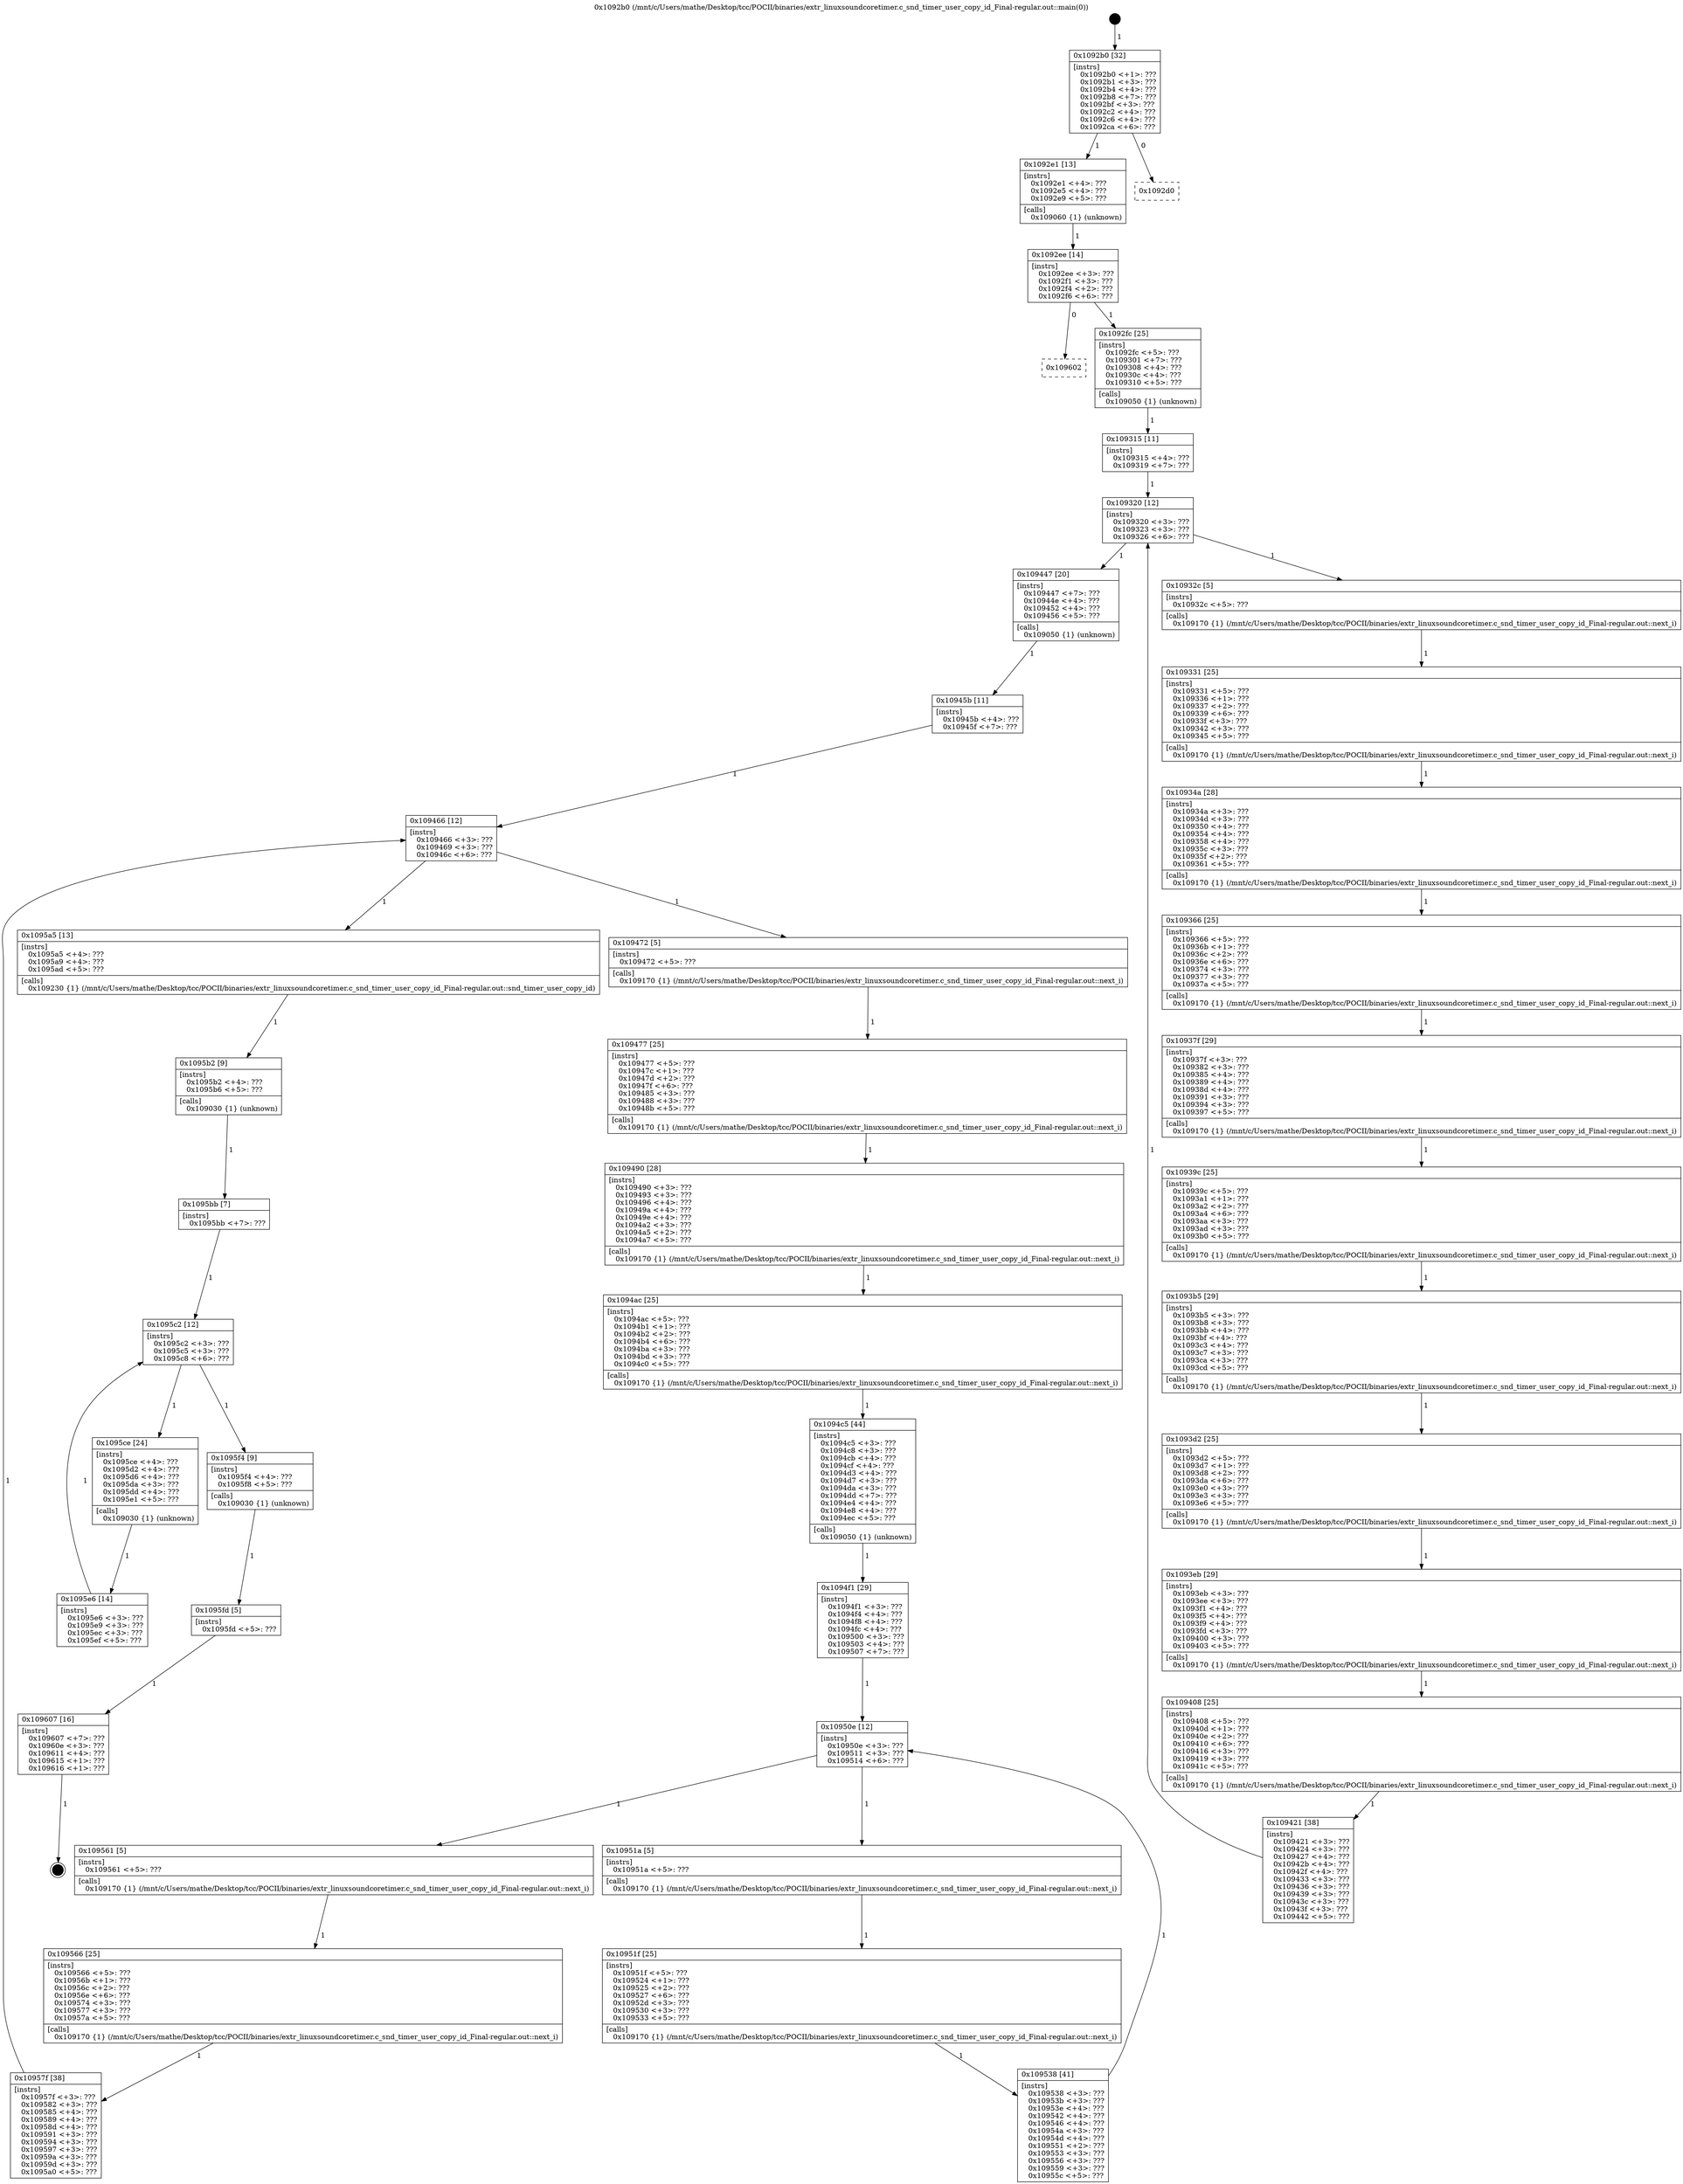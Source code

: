 digraph "0x1092b0" {
  label = "0x1092b0 (/mnt/c/Users/mathe/Desktop/tcc/POCII/binaries/extr_linuxsoundcoretimer.c_snd_timer_user_copy_id_Final-regular.out::main(0))"
  labelloc = "t"
  node[shape=record]

  Entry [label="",width=0.3,height=0.3,shape=circle,fillcolor=black,style=filled]
  "0x1092b0" [label="{
     0x1092b0 [32]\l
     | [instrs]\l
     &nbsp;&nbsp;0x1092b0 \<+1\>: ???\l
     &nbsp;&nbsp;0x1092b1 \<+3\>: ???\l
     &nbsp;&nbsp;0x1092b4 \<+4\>: ???\l
     &nbsp;&nbsp;0x1092b8 \<+7\>: ???\l
     &nbsp;&nbsp;0x1092bf \<+3\>: ???\l
     &nbsp;&nbsp;0x1092c2 \<+4\>: ???\l
     &nbsp;&nbsp;0x1092c6 \<+4\>: ???\l
     &nbsp;&nbsp;0x1092ca \<+6\>: ???\l
  }"]
  "0x1092e1" [label="{
     0x1092e1 [13]\l
     | [instrs]\l
     &nbsp;&nbsp;0x1092e1 \<+4\>: ???\l
     &nbsp;&nbsp;0x1092e5 \<+4\>: ???\l
     &nbsp;&nbsp;0x1092e9 \<+5\>: ???\l
     | [calls]\l
     &nbsp;&nbsp;0x109060 \{1\} (unknown)\l
  }"]
  "0x1092d0" [label="{
     0x1092d0\l
  }", style=dashed]
  "0x1092ee" [label="{
     0x1092ee [14]\l
     | [instrs]\l
     &nbsp;&nbsp;0x1092ee \<+3\>: ???\l
     &nbsp;&nbsp;0x1092f1 \<+3\>: ???\l
     &nbsp;&nbsp;0x1092f4 \<+2\>: ???\l
     &nbsp;&nbsp;0x1092f6 \<+6\>: ???\l
  }"]
  "0x109602" [label="{
     0x109602\l
  }", style=dashed]
  "0x1092fc" [label="{
     0x1092fc [25]\l
     | [instrs]\l
     &nbsp;&nbsp;0x1092fc \<+5\>: ???\l
     &nbsp;&nbsp;0x109301 \<+7\>: ???\l
     &nbsp;&nbsp;0x109308 \<+4\>: ???\l
     &nbsp;&nbsp;0x10930c \<+4\>: ???\l
     &nbsp;&nbsp;0x109310 \<+5\>: ???\l
     | [calls]\l
     &nbsp;&nbsp;0x109050 \{1\} (unknown)\l
  }"]
  Exit [label="",width=0.3,height=0.3,shape=circle,fillcolor=black,style=filled,peripheries=2]
  "0x109320" [label="{
     0x109320 [12]\l
     | [instrs]\l
     &nbsp;&nbsp;0x109320 \<+3\>: ???\l
     &nbsp;&nbsp;0x109323 \<+3\>: ???\l
     &nbsp;&nbsp;0x109326 \<+6\>: ???\l
  }"]
  "0x109447" [label="{
     0x109447 [20]\l
     | [instrs]\l
     &nbsp;&nbsp;0x109447 \<+7\>: ???\l
     &nbsp;&nbsp;0x10944e \<+4\>: ???\l
     &nbsp;&nbsp;0x109452 \<+4\>: ???\l
     &nbsp;&nbsp;0x109456 \<+5\>: ???\l
     | [calls]\l
     &nbsp;&nbsp;0x109050 \{1\} (unknown)\l
  }"]
  "0x10932c" [label="{
     0x10932c [5]\l
     | [instrs]\l
     &nbsp;&nbsp;0x10932c \<+5\>: ???\l
     | [calls]\l
     &nbsp;&nbsp;0x109170 \{1\} (/mnt/c/Users/mathe/Desktop/tcc/POCII/binaries/extr_linuxsoundcoretimer.c_snd_timer_user_copy_id_Final-regular.out::next_i)\l
  }"]
  "0x109331" [label="{
     0x109331 [25]\l
     | [instrs]\l
     &nbsp;&nbsp;0x109331 \<+5\>: ???\l
     &nbsp;&nbsp;0x109336 \<+1\>: ???\l
     &nbsp;&nbsp;0x109337 \<+2\>: ???\l
     &nbsp;&nbsp;0x109339 \<+6\>: ???\l
     &nbsp;&nbsp;0x10933f \<+3\>: ???\l
     &nbsp;&nbsp;0x109342 \<+3\>: ???\l
     &nbsp;&nbsp;0x109345 \<+5\>: ???\l
     | [calls]\l
     &nbsp;&nbsp;0x109170 \{1\} (/mnt/c/Users/mathe/Desktop/tcc/POCII/binaries/extr_linuxsoundcoretimer.c_snd_timer_user_copy_id_Final-regular.out::next_i)\l
  }"]
  "0x10934a" [label="{
     0x10934a [28]\l
     | [instrs]\l
     &nbsp;&nbsp;0x10934a \<+3\>: ???\l
     &nbsp;&nbsp;0x10934d \<+3\>: ???\l
     &nbsp;&nbsp;0x109350 \<+4\>: ???\l
     &nbsp;&nbsp;0x109354 \<+4\>: ???\l
     &nbsp;&nbsp;0x109358 \<+4\>: ???\l
     &nbsp;&nbsp;0x10935c \<+3\>: ???\l
     &nbsp;&nbsp;0x10935f \<+2\>: ???\l
     &nbsp;&nbsp;0x109361 \<+5\>: ???\l
     | [calls]\l
     &nbsp;&nbsp;0x109170 \{1\} (/mnt/c/Users/mathe/Desktop/tcc/POCII/binaries/extr_linuxsoundcoretimer.c_snd_timer_user_copy_id_Final-regular.out::next_i)\l
  }"]
  "0x109366" [label="{
     0x109366 [25]\l
     | [instrs]\l
     &nbsp;&nbsp;0x109366 \<+5\>: ???\l
     &nbsp;&nbsp;0x10936b \<+1\>: ???\l
     &nbsp;&nbsp;0x10936c \<+2\>: ???\l
     &nbsp;&nbsp;0x10936e \<+6\>: ???\l
     &nbsp;&nbsp;0x109374 \<+3\>: ???\l
     &nbsp;&nbsp;0x109377 \<+3\>: ???\l
     &nbsp;&nbsp;0x10937a \<+5\>: ???\l
     | [calls]\l
     &nbsp;&nbsp;0x109170 \{1\} (/mnt/c/Users/mathe/Desktop/tcc/POCII/binaries/extr_linuxsoundcoretimer.c_snd_timer_user_copy_id_Final-regular.out::next_i)\l
  }"]
  "0x10937f" [label="{
     0x10937f [29]\l
     | [instrs]\l
     &nbsp;&nbsp;0x10937f \<+3\>: ???\l
     &nbsp;&nbsp;0x109382 \<+3\>: ???\l
     &nbsp;&nbsp;0x109385 \<+4\>: ???\l
     &nbsp;&nbsp;0x109389 \<+4\>: ???\l
     &nbsp;&nbsp;0x10938d \<+4\>: ???\l
     &nbsp;&nbsp;0x109391 \<+3\>: ???\l
     &nbsp;&nbsp;0x109394 \<+3\>: ???\l
     &nbsp;&nbsp;0x109397 \<+5\>: ???\l
     | [calls]\l
     &nbsp;&nbsp;0x109170 \{1\} (/mnt/c/Users/mathe/Desktop/tcc/POCII/binaries/extr_linuxsoundcoretimer.c_snd_timer_user_copy_id_Final-regular.out::next_i)\l
  }"]
  "0x10939c" [label="{
     0x10939c [25]\l
     | [instrs]\l
     &nbsp;&nbsp;0x10939c \<+5\>: ???\l
     &nbsp;&nbsp;0x1093a1 \<+1\>: ???\l
     &nbsp;&nbsp;0x1093a2 \<+2\>: ???\l
     &nbsp;&nbsp;0x1093a4 \<+6\>: ???\l
     &nbsp;&nbsp;0x1093aa \<+3\>: ???\l
     &nbsp;&nbsp;0x1093ad \<+3\>: ???\l
     &nbsp;&nbsp;0x1093b0 \<+5\>: ???\l
     | [calls]\l
     &nbsp;&nbsp;0x109170 \{1\} (/mnt/c/Users/mathe/Desktop/tcc/POCII/binaries/extr_linuxsoundcoretimer.c_snd_timer_user_copy_id_Final-regular.out::next_i)\l
  }"]
  "0x1093b5" [label="{
     0x1093b5 [29]\l
     | [instrs]\l
     &nbsp;&nbsp;0x1093b5 \<+3\>: ???\l
     &nbsp;&nbsp;0x1093b8 \<+3\>: ???\l
     &nbsp;&nbsp;0x1093bb \<+4\>: ???\l
     &nbsp;&nbsp;0x1093bf \<+4\>: ???\l
     &nbsp;&nbsp;0x1093c3 \<+4\>: ???\l
     &nbsp;&nbsp;0x1093c7 \<+3\>: ???\l
     &nbsp;&nbsp;0x1093ca \<+3\>: ???\l
     &nbsp;&nbsp;0x1093cd \<+5\>: ???\l
     | [calls]\l
     &nbsp;&nbsp;0x109170 \{1\} (/mnt/c/Users/mathe/Desktop/tcc/POCII/binaries/extr_linuxsoundcoretimer.c_snd_timer_user_copy_id_Final-regular.out::next_i)\l
  }"]
  "0x1093d2" [label="{
     0x1093d2 [25]\l
     | [instrs]\l
     &nbsp;&nbsp;0x1093d2 \<+5\>: ???\l
     &nbsp;&nbsp;0x1093d7 \<+1\>: ???\l
     &nbsp;&nbsp;0x1093d8 \<+2\>: ???\l
     &nbsp;&nbsp;0x1093da \<+6\>: ???\l
     &nbsp;&nbsp;0x1093e0 \<+3\>: ???\l
     &nbsp;&nbsp;0x1093e3 \<+3\>: ???\l
     &nbsp;&nbsp;0x1093e6 \<+5\>: ???\l
     | [calls]\l
     &nbsp;&nbsp;0x109170 \{1\} (/mnt/c/Users/mathe/Desktop/tcc/POCII/binaries/extr_linuxsoundcoretimer.c_snd_timer_user_copy_id_Final-regular.out::next_i)\l
  }"]
  "0x1093eb" [label="{
     0x1093eb [29]\l
     | [instrs]\l
     &nbsp;&nbsp;0x1093eb \<+3\>: ???\l
     &nbsp;&nbsp;0x1093ee \<+3\>: ???\l
     &nbsp;&nbsp;0x1093f1 \<+4\>: ???\l
     &nbsp;&nbsp;0x1093f5 \<+4\>: ???\l
     &nbsp;&nbsp;0x1093f9 \<+4\>: ???\l
     &nbsp;&nbsp;0x1093fd \<+3\>: ???\l
     &nbsp;&nbsp;0x109400 \<+3\>: ???\l
     &nbsp;&nbsp;0x109403 \<+5\>: ???\l
     | [calls]\l
     &nbsp;&nbsp;0x109170 \{1\} (/mnt/c/Users/mathe/Desktop/tcc/POCII/binaries/extr_linuxsoundcoretimer.c_snd_timer_user_copy_id_Final-regular.out::next_i)\l
  }"]
  "0x109408" [label="{
     0x109408 [25]\l
     | [instrs]\l
     &nbsp;&nbsp;0x109408 \<+5\>: ???\l
     &nbsp;&nbsp;0x10940d \<+1\>: ???\l
     &nbsp;&nbsp;0x10940e \<+2\>: ???\l
     &nbsp;&nbsp;0x109410 \<+6\>: ???\l
     &nbsp;&nbsp;0x109416 \<+3\>: ???\l
     &nbsp;&nbsp;0x109419 \<+3\>: ???\l
     &nbsp;&nbsp;0x10941c \<+5\>: ???\l
     | [calls]\l
     &nbsp;&nbsp;0x109170 \{1\} (/mnt/c/Users/mathe/Desktop/tcc/POCII/binaries/extr_linuxsoundcoretimer.c_snd_timer_user_copy_id_Final-regular.out::next_i)\l
  }"]
  "0x109421" [label="{
     0x109421 [38]\l
     | [instrs]\l
     &nbsp;&nbsp;0x109421 \<+3\>: ???\l
     &nbsp;&nbsp;0x109424 \<+3\>: ???\l
     &nbsp;&nbsp;0x109427 \<+4\>: ???\l
     &nbsp;&nbsp;0x10942b \<+4\>: ???\l
     &nbsp;&nbsp;0x10942f \<+4\>: ???\l
     &nbsp;&nbsp;0x109433 \<+3\>: ???\l
     &nbsp;&nbsp;0x109436 \<+3\>: ???\l
     &nbsp;&nbsp;0x109439 \<+3\>: ???\l
     &nbsp;&nbsp;0x10943c \<+3\>: ???\l
     &nbsp;&nbsp;0x10943f \<+3\>: ???\l
     &nbsp;&nbsp;0x109442 \<+5\>: ???\l
  }"]
  "0x109315" [label="{
     0x109315 [11]\l
     | [instrs]\l
     &nbsp;&nbsp;0x109315 \<+4\>: ???\l
     &nbsp;&nbsp;0x109319 \<+7\>: ???\l
  }"]
  "0x109466" [label="{
     0x109466 [12]\l
     | [instrs]\l
     &nbsp;&nbsp;0x109466 \<+3\>: ???\l
     &nbsp;&nbsp;0x109469 \<+3\>: ???\l
     &nbsp;&nbsp;0x10946c \<+6\>: ???\l
  }"]
  "0x1095a5" [label="{
     0x1095a5 [13]\l
     | [instrs]\l
     &nbsp;&nbsp;0x1095a5 \<+4\>: ???\l
     &nbsp;&nbsp;0x1095a9 \<+4\>: ???\l
     &nbsp;&nbsp;0x1095ad \<+5\>: ???\l
     | [calls]\l
     &nbsp;&nbsp;0x109230 \{1\} (/mnt/c/Users/mathe/Desktop/tcc/POCII/binaries/extr_linuxsoundcoretimer.c_snd_timer_user_copy_id_Final-regular.out::snd_timer_user_copy_id)\l
  }"]
  "0x109472" [label="{
     0x109472 [5]\l
     | [instrs]\l
     &nbsp;&nbsp;0x109472 \<+5\>: ???\l
     | [calls]\l
     &nbsp;&nbsp;0x109170 \{1\} (/mnt/c/Users/mathe/Desktop/tcc/POCII/binaries/extr_linuxsoundcoretimer.c_snd_timer_user_copy_id_Final-regular.out::next_i)\l
  }"]
  "0x109477" [label="{
     0x109477 [25]\l
     | [instrs]\l
     &nbsp;&nbsp;0x109477 \<+5\>: ???\l
     &nbsp;&nbsp;0x10947c \<+1\>: ???\l
     &nbsp;&nbsp;0x10947d \<+2\>: ???\l
     &nbsp;&nbsp;0x10947f \<+6\>: ???\l
     &nbsp;&nbsp;0x109485 \<+3\>: ???\l
     &nbsp;&nbsp;0x109488 \<+3\>: ???\l
     &nbsp;&nbsp;0x10948b \<+5\>: ???\l
     | [calls]\l
     &nbsp;&nbsp;0x109170 \{1\} (/mnt/c/Users/mathe/Desktop/tcc/POCII/binaries/extr_linuxsoundcoretimer.c_snd_timer_user_copy_id_Final-regular.out::next_i)\l
  }"]
  "0x109490" [label="{
     0x109490 [28]\l
     | [instrs]\l
     &nbsp;&nbsp;0x109490 \<+3\>: ???\l
     &nbsp;&nbsp;0x109493 \<+3\>: ???\l
     &nbsp;&nbsp;0x109496 \<+4\>: ???\l
     &nbsp;&nbsp;0x10949a \<+4\>: ???\l
     &nbsp;&nbsp;0x10949e \<+4\>: ???\l
     &nbsp;&nbsp;0x1094a2 \<+3\>: ???\l
     &nbsp;&nbsp;0x1094a5 \<+2\>: ???\l
     &nbsp;&nbsp;0x1094a7 \<+5\>: ???\l
     | [calls]\l
     &nbsp;&nbsp;0x109170 \{1\} (/mnt/c/Users/mathe/Desktop/tcc/POCII/binaries/extr_linuxsoundcoretimer.c_snd_timer_user_copy_id_Final-regular.out::next_i)\l
  }"]
  "0x1094ac" [label="{
     0x1094ac [25]\l
     | [instrs]\l
     &nbsp;&nbsp;0x1094ac \<+5\>: ???\l
     &nbsp;&nbsp;0x1094b1 \<+1\>: ???\l
     &nbsp;&nbsp;0x1094b2 \<+2\>: ???\l
     &nbsp;&nbsp;0x1094b4 \<+6\>: ???\l
     &nbsp;&nbsp;0x1094ba \<+3\>: ???\l
     &nbsp;&nbsp;0x1094bd \<+3\>: ???\l
     &nbsp;&nbsp;0x1094c0 \<+5\>: ???\l
     | [calls]\l
     &nbsp;&nbsp;0x109170 \{1\} (/mnt/c/Users/mathe/Desktop/tcc/POCII/binaries/extr_linuxsoundcoretimer.c_snd_timer_user_copy_id_Final-regular.out::next_i)\l
  }"]
  "0x1094c5" [label="{
     0x1094c5 [44]\l
     | [instrs]\l
     &nbsp;&nbsp;0x1094c5 \<+3\>: ???\l
     &nbsp;&nbsp;0x1094c8 \<+3\>: ???\l
     &nbsp;&nbsp;0x1094cb \<+4\>: ???\l
     &nbsp;&nbsp;0x1094cf \<+4\>: ???\l
     &nbsp;&nbsp;0x1094d3 \<+4\>: ???\l
     &nbsp;&nbsp;0x1094d7 \<+3\>: ???\l
     &nbsp;&nbsp;0x1094da \<+3\>: ???\l
     &nbsp;&nbsp;0x1094dd \<+7\>: ???\l
     &nbsp;&nbsp;0x1094e4 \<+4\>: ???\l
     &nbsp;&nbsp;0x1094e8 \<+4\>: ???\l
     &nbsp;&nbsp;0x1094ec \<+5\>: ???\l
     | [calls]\l
     &nbsp;&nbsp;0x109050 \{1\} (unknown)\l
  }"]
  "0x10950e" [label="{
     0x10950e [12]\l
     | [instrs]\l
     &nbsp;&nbsp;0x10950e \<+3\>: ???\l
     &nbsp;&nbsp;0x109511 \<+3\>: ???\l
     &nbsp;&nbsp;0x109514 \<+6\>: ???\l
  }"]
  "0x109561" [label="{
     0x109561 [5]\l
     | [instrs]\l
     &nbsp;&nbsp;0x109561 \<+5\>: ???\l
     | [calls]\l
     &nbsp;&nbsp;0x109170 \{1\} (/mnt/c/Users/mathe/Desktop/tcc/POCII/binaries/extr_linuxsoundcoretimer.c_snd_timer_user_copy_id_Final-regular.out::next_i)\l
  }"]
  "0x10951a" [label="{
     0x10951a [5]\l
     | [instrs]\l
     &nbsp;&nbsp;0x10951a \<+5\>: ???\l
     | [calls]\l
     &nbsp;&nbsp;0x109170 \{1\} (/mnt/c/Users/mathe/Desktop/tcc/POCII/binaries/extr_linuxsoundcoretimer.c_snd_timer_user_copy_id_Final-regular.out::next_i)\l
  }"]
  "0x10951f" [label="{
     0x10951f [25]\l
     | [instrs]\l
     &nbsp;&nbsp;0x10951f \<+5\>: ???\l
     &nbsp;&nbsp;0x109524 \<+1\>: ???\l
     &nbsp;&nbsp;0x109525 \<+2\>: ???\l
     &nbsp;&nbsp;0x109527 \<+6\>: ???\l
     &nbsp;&nbsp;0x10952d \<+3\>: ???\l
     &nbsp;&nbsp;0x109530 \<+3\>: ???\l
     &nbsp;&nbsp;0x109533 \<+5\>: ???\l
     | [calls]\l
     &nbsp;&nbsp;0x109170 \{1\} (/mnt/c/Users/mathe/Desktop/tcc/POCII/binaries/extr_linuxsoundcoretimer.c_snd_timer_user_copy_id_Final-regular.out::next_i)\l
  }"]
  "0x109538" [label="{
     0x109538 [41]\l
     | [instrs]\l
     &nbsp;&nbsp;0x109538 \<+3\>: ???\l
     &nbsp;&nbsp;0x10953b \<+3\>: ???\l
     &nbsp;&nbsp;0x10953e \<+4\>: ???\l
     &nbsp;&nbsp;0x109542 \<+4\>: ???\l
     &nbsp;&nbsp;0x109546 \<+4\>: ???\l
     &nbsp;&nbsp;0x10954a \<+3\>: ???\l
     &nbsp;&nbsp;0x10954d \<+4\>: ???\l
     &nbsp;&nbsp;0x109551 \<+2\>: ???\l
     &nbsp;&nbsp;0x109553 \<+3\>: ???\l
     &nbsp;&nbsp;0x109556 \<+3\>: ???\l
     &nbsp;&nbsp;0x109559 \<+3\>: ???\l
     &nbsp;&nbsp;0x10955c \<+5\>: ???\l
  }"]
  "0x1094f1" [label="{
     0x1094f1 [29]\l
     | [instrs]\l
     &nbsp;&nbsp;0x1094f1 \<+3\>: ???\l
     &nbsp;&nbsp;0x1094f4 \<+4\>: ???\l
     &nbsp;&nbsp;0x1094f8 \<+4\>: ???\l
     &nbsp;&nbsp;0x1094fc \<+4\>: ???\l
     &nbsp;&nbsp;0x109500 \<+3\>: ???\l
     &nbsp;&nbsp;0x109503 \<+4\>: ???\l
     &nbsp;&nbsp;0x109507 \<+7\>: ???\l
  }"]
  "0x109566" [label="{
     0x109566 [25]\l
     | [instrs]\l
     &nbsp;&nbsp;0x109566 \<+5\>: ???\l
     &nbsp;&nbsp;0x10956b \<+1\>: ???\l
     &nbsp;&nbsp;0x10956c \<+2\>: ???\l
     &nbsp;&nbsp;0x10956e \<+6\>: ???\l
     &nbsp;&nbsp;0x109574 \<+3\>: ???\l
     &nbsp;&nbsp;0x109577 \<+3\>: ???\l
     &nbsp;&nbsp;0x10957a \<+5\>: ???\l
     | [calls]\l
     &nbsp;&nbsp;0x109170 \{1\} (/mnt/c/Users/mathe/Desktop/tcc/POCII/binaries/extr_linuxsoundcoretimer.c_snd_timer_user_copy_id_Final-regular.out::next_i)\l
  }"]
  "0x10957f" [label="{
     0x10957f [38]\l
     | [instrs]\l
     &nbsp;&nbsp;0x10957f \<+3\>: ???\l
     &nbsp;&nbsp;0x109582 \<+3\>: ???\l
     &nbsp;&nbsp;0x109585 \<+4\>: ???\l
     &nbsp;&nbsp;0x109589 \<+4\>: ???\l
     &nbsp;&nbsp;0x10958d \<+4\>: ???\l
     &nbsp;&nbsp;0x109591 \<+3\>: ???\l
     &nbsp;&nbsp;0x109594 \<+3\>: ???\l
     &nbsp;&nbsp;0x109597 \<+3\>: ???\l
     &nbsp;&nbsp;0x10959a \<+3\>: ???\l
     &nbsp;&nbsp;0x10959d \<+3\>: ???\l
     &nbsp;&nbsp;0x1095a0 \<+5\>: ???\l
  }"]
  "0x10945b" [label="{
     0x10945b [11]\l
     | [instrs]\l
     &nbsp;&nbsp;0x10945b \<+4\>: ???\l
     &nbsp;&nbsp;0x10945f \<+7\>: ???\l
  }"]
  "0x1095b2" [label="{
     0x1095b2 [9]\l
     | [instrs]\l
     &nbsp;&nbsp;0x1095b2 \<+4\>: ???\l
     &nbsp;&nbsp;0x1095b6 \<+5\>: ???\l
     | [calls]\l
     &nbsp;&nbsp;0x109030 \{1\} (unknown)\l
  }"]
  "0x1095c2" [label="{
     0x1095c2 [12]\l
     | [instrs]\l
     &nbsp;&nbsp;0x1095c2 \<+3\>: ???\l
     &nbsp;&nbsp;0x1095c5 \<+3\>: ???\l
     &nbsp;&nbsp;0x1095c8 \<+6\>: ???\l
  }"]
  "0x1095f4" [label="{
     0x1095f4 [9]\l
     | [instrs]\l
     &nbsp;&nbsp;0x1095f4 \<+4\>: ???\l
     &nbsp;&nbsp;0x1095f8 \<+5\>: ???\l
     | [calls]\l
     &nbsp;&nbsp;0x109030 \{1\} (unknown)\l
  }"]
  "0x1095ce" [label="{
     0x1095ce [24]\l
     | [instrs]\l
     &nbsp;&nbsp;0x1095ce \<+4\>: ???\l
     &nbsp;&nbsp;0x1095d2 \<+4\>: ???\l
     &nbsp;&nbsp;0x1095d6 \<+4\>: ???\l
     &nbsp;&nbsp;0x1095da \<+3\>: ???\l
     &nbsp;&nbsp;0x1095dd \<+4\>: ???\l
     &nbsp;&nbsp;0x1095e1 \<+5\>: ???\l
     | [calls]\l
     &nbsp;&nbsp;0x109030 \{1\} (unknown)\l
  }"]
  "0x1095e6" [label="{
     0x1095e6 [14]\l
     | [instrs]\l
     &nbsp;&nbsp;0x1095e6 \<+3\>: ???\l
     &nbsp;&nbsp;0x1095e9 \<+3\>: ???\l
     &nbsp;&nbsp;0x1095ec \<+3\>: ???\l
     &nbsp;&nbsp;0x1095ef \<+5\>: ???\l
  }"]
  "0x1095bb" [label="{
     0x1095bb [7]\l
     | [instrs]\l
     &nbsp;&nbsp;0x1095bb \<+7\>: ???\l
  }"]
  "0x1095fd" [label="{
     0x1095fd [5]\l
     | [instrs]\l
     &nbsp;&nbsp;0x1095fd \<+5\>: ???\l
  }"]
  "0x109607" [label="{
     0x109607 [16]\l
     | [instrs]\l
     &nbsp;&nbsp;0x109607 \<+7\>: ???\l
     &nbsp;&nbsp;0x10960e \<+3\>: ???\l
     &nbsp;&nbsp;0x109611 \<+4\>: ???\l
     &nbsp;&nbsp;0x109615 \<+1\>: ???\l
     &nbsp;&nbsp;0x109616 \<+1\>: ???\l
  }"]
  Entry -> "0x1092b0" [label=" 1"]
  "0x1092b0" -> "0x1092e1" [label=" 1"]
  "0x1092b0" -> "0x1092d0" [label=" 0"]
  "0x1092e1" -> "0x1092ee" [label=" 1"]
  "0x1092ee" -> "0x109602" [label=" 0"]
  "0x1092ee" -> "0x1092fc" [label=" 1"]
  "0x109607" -> Exit [label=" 1"]
  "0x1092fc" -> "0x109315" [label=" 1"]
  "0x109320" -> "0x109447" [label=" 1"]
  "0x109320" -> "0x10932c" [label=" 1"]
  "0x10932c" -> "0x109331" [label=" 1"]
  "0x109331" -> "0x10934a" [label=" 1"]
  "0x10934a" -> "0x109366" [label=" 1"]
  "0x109366" -> "0x10937f" [label=" 1"]
  "0x10937f" -> "0x10939c" [label=" 1"]
  "0x10939c" -> "0x1093b5" [label=" 1"]
  "0x1093b5" -> "0x1093d2" [label=" 1"]
  "0x1093d2" -> "0x1093eb" [label=" 1"]
  "0x1093eb" -> "0x109408" [label=" 1"]
  "0x109408" -> "0x109421" [label=" 1"]
  "0x109315" -> "0x109320" [label=" 1"]
  "0x109421" -> "0x109320" [label=" 1"]
  "0x109447" -> "0x10945b" [label=" 1"]
  "0x109466" -> "0x1095a5" [label=" 1"]
  "0x109466" -> "0x109472" [label=" 1"]
  "0x109472" -> "0x109477" [label=" 1"]
  "0x109477" -> "0x109490" [label=" 1"]
  "0x109490" -> "0x1094ac" [label=" 1"]
  "0x1094ac" -> "0x1094c5" [label=" 1"]
  "0x1094c5" -> "0x1094f1" [label=" 1"]
  "0x10950e" -> "0x109561" [label=" 1"]
  "0x10950e" -> "0x10951a" [label=" 1"]
  "0x10951a" -> "0x10951f" [label=" 1"]
  "0x10951f" -> "0x109538" [label=" 1"]
  "0x1094f1" -> "0x10950e" [label=" 1"]
  "0x109538" -> "0x10950e" [label=" 1"]
  "0x109561" -> "0x109566" [label=" 1"]
  "0x109566" -> "0x10957f" [label=" 1"]
  "0x10945b" -> "0x109466" [label=" 1"]
  "0x10957f" -> "0x109466" [label=" 1"]
  "0x1095a5" -> "0x1095b2" [label=" 1"]
  "0x1095b2" -> "0x1095bb" [label=" 1"]
  "0x1095c2" -> "0x1095f4" [label=" 1"]
  "0x1095c2" -> "0x1095ce" [label=" 1"]
  "0x1095ce" -> "0x1095e6" [label=" 1"]
  "0x1095bb" -> "0x1095c2" [label=" 1"]
  "0x1095e6" -> "0x1095c2" [label=" 1"]
  "0x1095f4" -> "0x1095fd" [label=" 1"]
  "0x1095fd" -> "0x109607" [label=" 1"]
}
